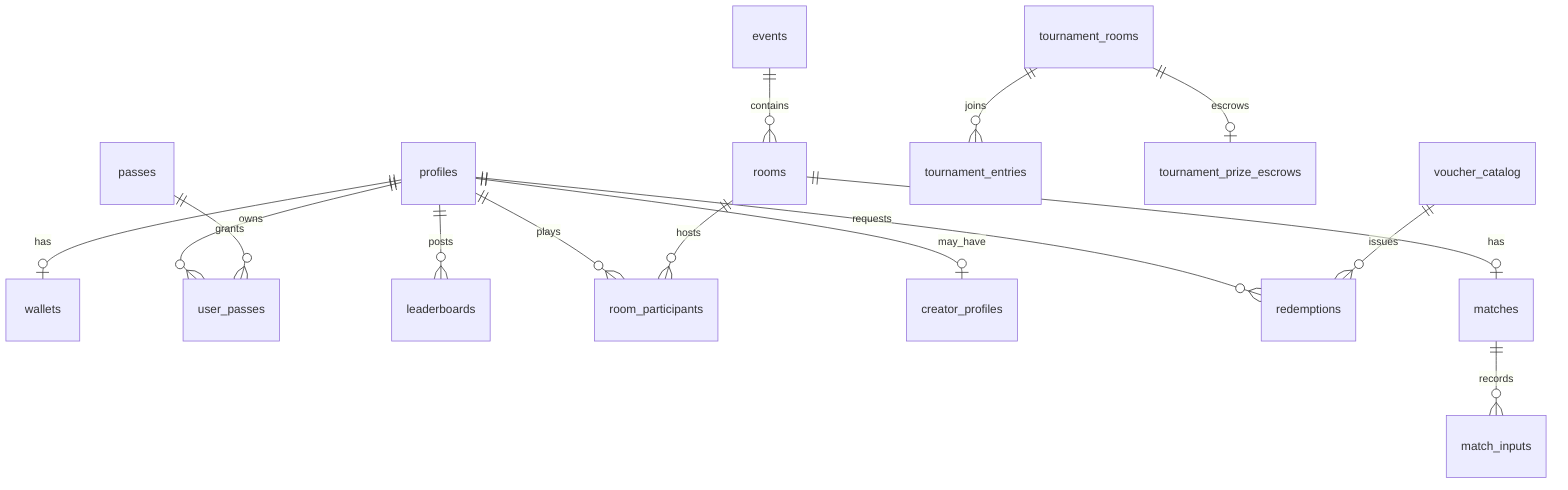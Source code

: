 erDiagram
  profiles ||--o| wallets : has
  profiles ||--o{ user_passes : owns
  profiles ||--o{ leaderboards : posts
  profiles ||--o{ room_participants : plays
  profiles ||--o| creator_profiles : may_have
  profiles ||--o{ redemptions : requests

  passes ||--o{ user_passes : grants

  events ||--o{ rooms : contains
  rooms ||--o{ room_participants : hosts
  rooms ||--o| matches : has
  matches ||--o{ match_inputs : records

  tournament_rooms ||--o{ tournament_entries : joins
  tournament_rooms ||--o| tournament_prize_escrows : escrows

  voucher_catalog ||--o{ redemptions : issues